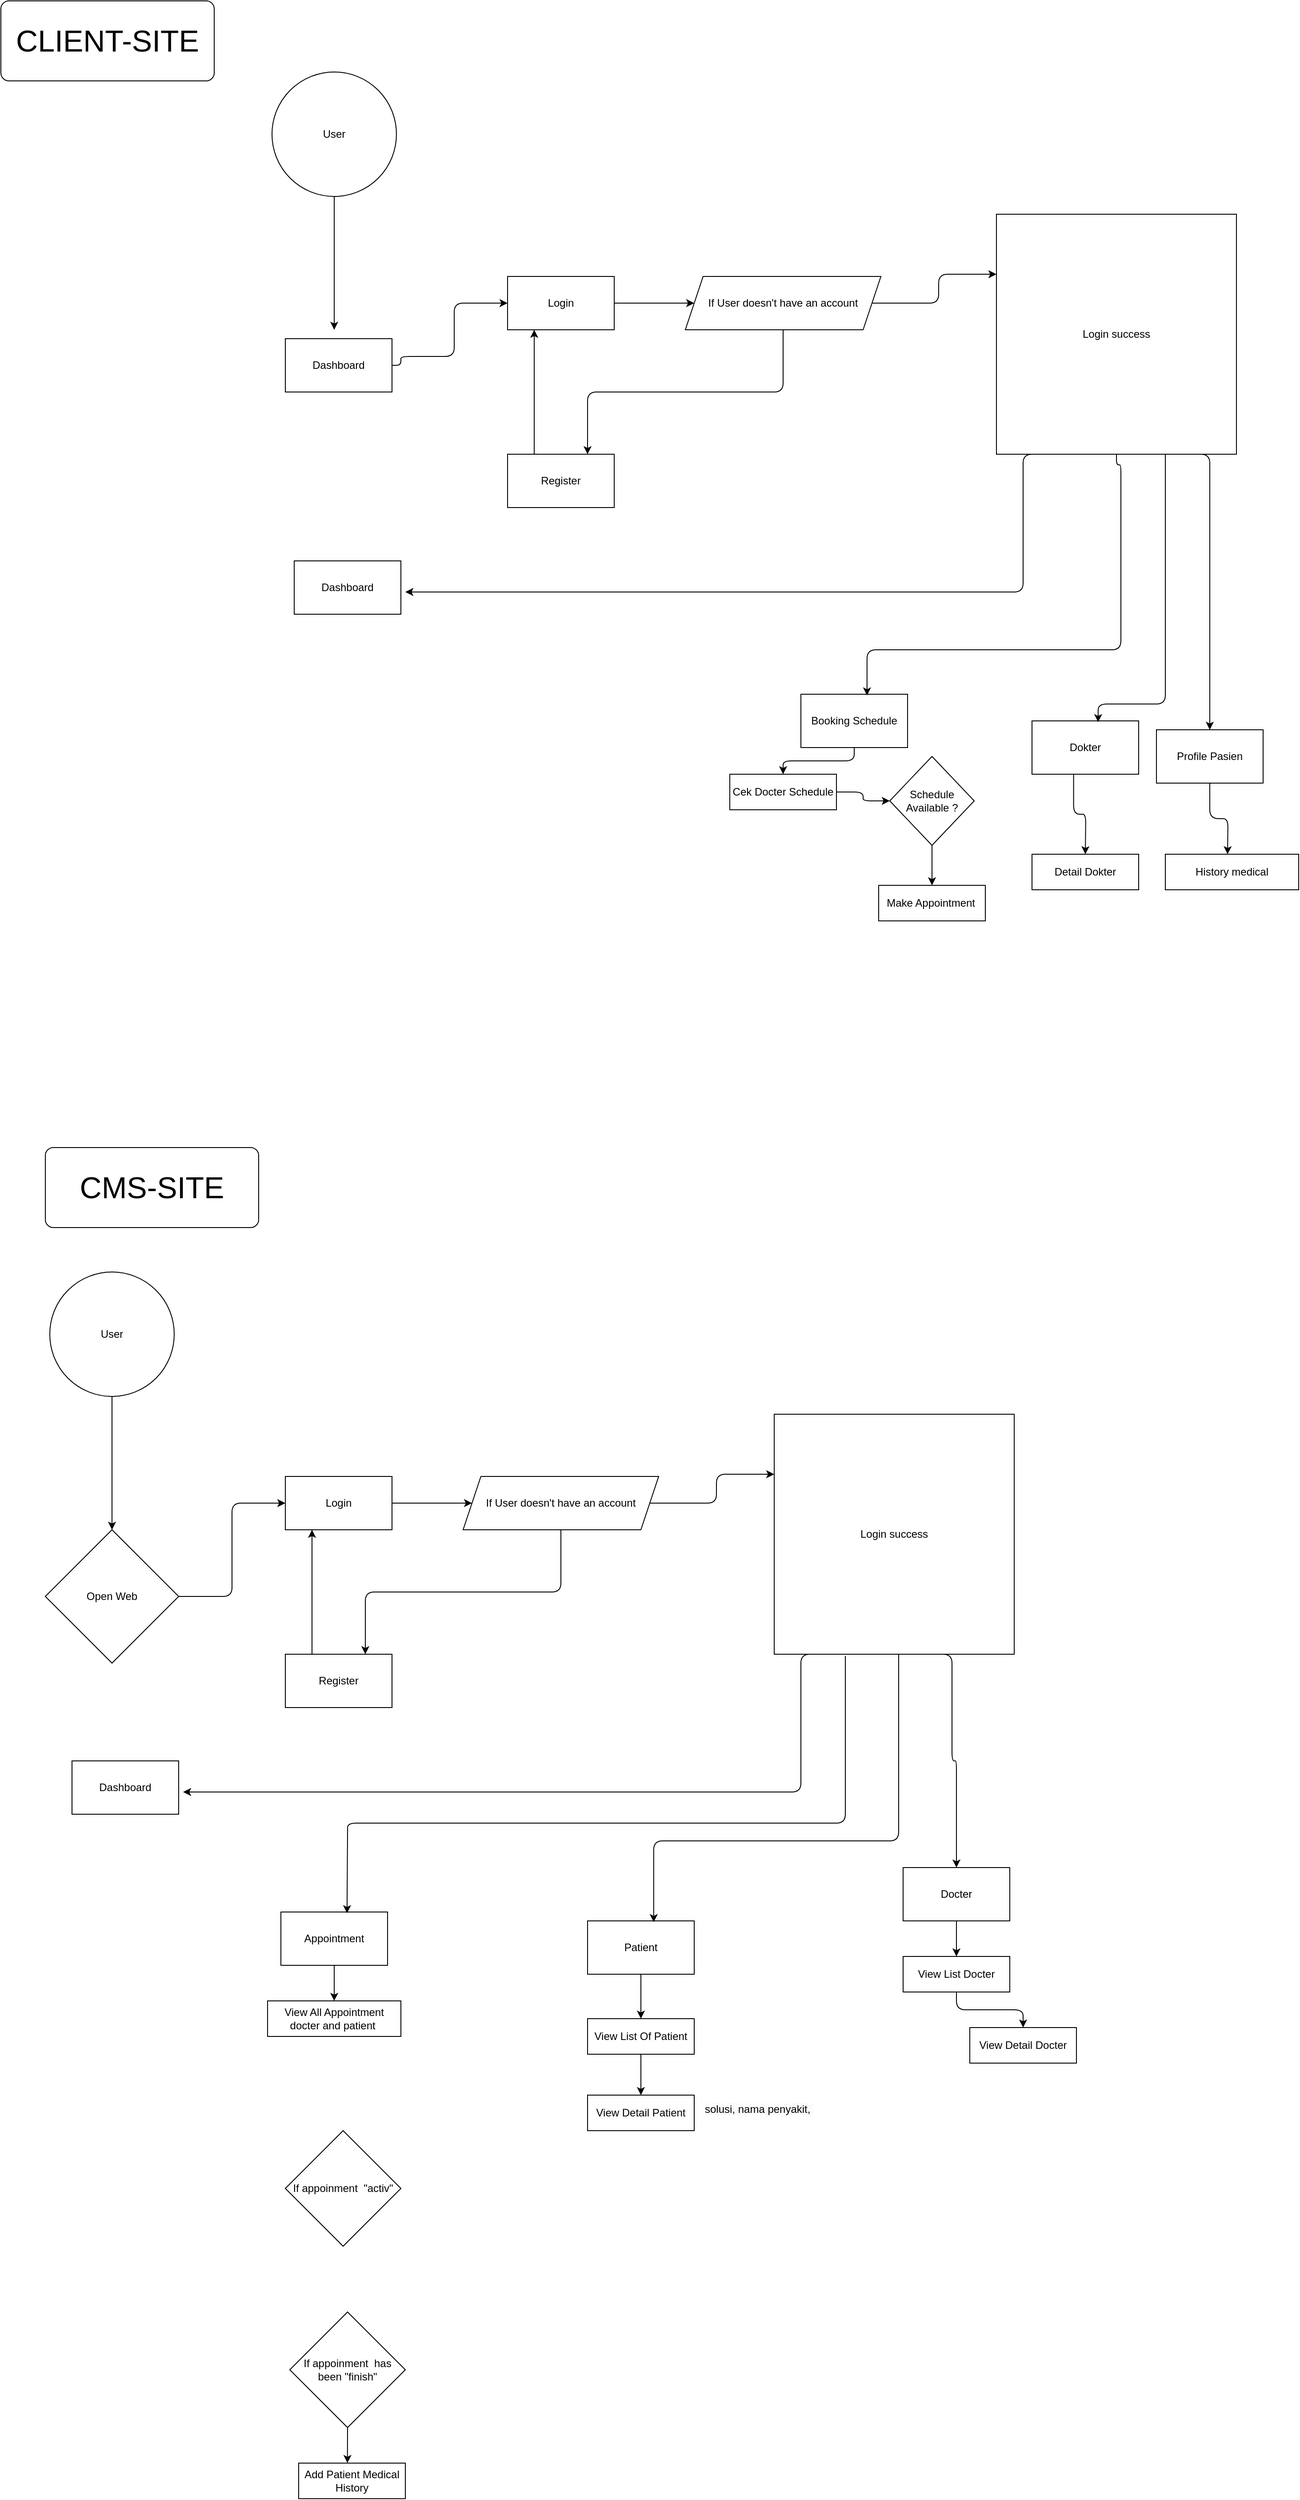 <mxfile>
    <diagram id="qFPO5aQ_F3M6cRcLHpT_" name="Page-1">
        <mxGraphModel dx="1519" dy="473" grid="1" gridSize="10" guides="1" tooltips="1" connect="1" arrows="1" fold="1" page="1" pageScale="1" pageWidth="850" pageHeight="1100" math="0" shadow="0">
            <root>
                <mxCell id="0"/>
                <mxCell id="1" parent="0"/>
                <mxCell id="201" style="edgeStyle=orthogonalEdgeStyle;html=1;exitX=1;exitY=0.5;exitDx=0;exitDy=0;entryX=0;entryY=0.5;entryDx=0;entryDy=0;" parent="1" source="202" target="213" edge="1">
                    <mxGeometry relative="1" as="geometry"/>
                </mxCell>
                <mxCell id="202" value="Login" style="rounded=0;whiteSpace=wrap;html=1;" parent="1" vertex="1">
                    <mxGeometry x="-70" y="410" width="120" height="60" as="geometry"/>
                </mxCell>
                <mxCell id="203" style="edgeStyle=orthogonalEdgeStyle;html=1;exitX=0.25;exitY=0;exitDx=0;exitDy=0;entryX=0.25;entryY=1;entryDx=0;entryDy=0;" parent="1" source="204" target="202" edge="1">
                    <mxGeometry relative="1" as="geometry"/>
                </mxCell>
                <mxCell id="204" value="Register" style="rounded=0;whiteSpace=wrap;html=1;" parent="1" vertex="1">
                    <mxGeometry x="-70" y="610" width="120" height="60" as="geometry"/>
                </mxCell>
                <mxCell id="205" style="edgeStyle=orthogonalEdgeStyle;html=1;exitX=1;exitY=0.5;exitDx=0;exitDy=0;entryX=0;entryY=0.5;entryDx=0;entryDy=0;" parent="1" source="291" target="202" edge="1">
                    <mxGeometry relative="1" as="geometry">
                        <mxPoint x="-190" y="545" as="sourcePoint"/>
                        <Array as="points">
                            <mxPoint x="-190" y="510"/>
                            <mxPoint x="-190" y="500"/>
                            <mxPoint x="-130" y="500"/>
                            <mxPoint x="-130" y="440"/>
                        </Array>
                    </mxGeometry>
                </mxCell>
                <mxCell id="207" style="edgeStyle=orthogonalEdgeStyle;html=1;exitX=0.5;exitY=1;exitDx=0;exitDy=0;entryX=0.5;entryY=0;entryDx=0;entryDy=0;" parent="1" source="216" edge="1">
                    <mxGeometry relative="1" as="geometry">
                        <mxPoint x="-265" y="470" as="targetPoint"/>
                    </mxGeometry>
                </mxCell>
                <mxCell id="208" style="edgeStyle=orthogonalEdgeStyle;html=1;exitX=0.5;exitY=1;exitDx=0;exitDy=0;entryX=1;entryY=0.5;entryDx=0;entryDy=0;" parent="1" source="210" edge="1">
                    <mxGeometry relative="1" as="geometry">
                        <Array as="points">
                            <mxPoint x="510" y="610"/>
                            <mxPoint x="510" y="765"/>
                        </Array>
                        <mxPoint x="-185" y="765" as="targetPoint"/>
                    </mxGeometry>
                </mxCell>
                <mxCell id="209" style="edgeStyle=orthogonalEdgeStyle;html=1;exitX=0.75;exitY=1;exitDx=0;exitDy=0;entryX=0.5;entryY=0;entryDx=0;entryDy=0;" parent="1" source="210" target="215" edge="1">
                    <mxGeometry relative="1" as="geometry">
                        <mxPoint x="693.333" y="850" as="targetPoint"/>
                        <Array as="points">
                            <mxPoint x="720" y="610"/>
                        </Array>
                    </mxGeometry>
                </mxCell>
                <mxCell id="210" value="Login success" style="whiteSpace=wrap;html=1;aspect=fixed;" parent="1" vertex="1">
                    <mxGeometry x="480" y="340" width="270" height="270" as="geometry"/>
                </mxCell>
                <mxCell id="211" style="edgeStyle=orthogonalEdgeStyle;html=1;exitX=1;exitY=0.5;exitDx=0;exitDy=0;entryX=0;entryY=0.25;entryDx=0;entryDy=0;" parent="1" source="213" target="210" edge="1">
                    <mxGeometry relative="1" as="geometry"/>
                </mxCell>
                <mxCell id="212" style="edgeStyle=orthogonalEdgeStyle;html=1;exitX=0.5;exitY=1;exitDx=0;exitDy=0;entryX=0.75;entryY=0;entryDx=0;entryDy=0;" parent="1" source="213" target="204" edge="1">
                    <mxGeometry relative="1" as="geometry"/>
                </mxCell>
                <mxCell id="213" value="If User doesn't have an account" style="shape=parallelogram;perimeter=parallelogramPerimeter;whiteSpace=wrap;html=1;fixedSize=1;" parent="1" vertex="1">
                    <mxGeometry x="130" y="410" width="220" height="60" as="geometry"/>
                </mxCell>
                <mxCell id="214" style="edgeStyle=orthogonalEdgeStyle;html=1;exitX=0.5;exitY=1;exitDx=0;exitDy=0;entryX=0.5;entryY=0;entryDx=0;entryDy=0;entryPerimeter=0;" parent="1" source="215" edge="1">
                    <mxGeometry relative="1" as="geometry">
                        <mxPoint x="740" y="1060" as="targetPoint"/>
                    </mxGeometry>
                </mxCell>
                <mxCell id="215" value="Profile Pasien" style="rounded=0;whiteSpace=wrap;html=1;" parent="1" vertex="1">
                    <mxGeometry x="660" y="920" width="120" height="60" as="geometry"/>
                </mxCell>
                <mxCell id="216" value="User" style="ellipse;whiteSpace=wrap;html=1;aspect=fixed;" parent="1" vertex="1">
                    <mxGeometry x="-335" y="180" width="140" height="140" as="geometry"/>
                </mxCell>
                <mxCell id="218" value="Dokter" style="rounded=0;whiteSpace=wrap;html=1;" parent="1" vertex="1">
                    <mxGeometry x="520" y="910" width="120" height="60" as="geometry"/>
                </mxCell>
                <mxCell id="219" style="edgeStyle=orthogonalEdgeStyle;html=1;entryX=0.62;entryY=0.023;entryDx=0;entryDy=0;entryPerimeter=0;" parent="1" source="210" target="218" edge="1">
                    <mxGeometry relative="1" as="geometry">
                        <mxPoint x="607.5" y="910" as="targetPoint"/>
                        <mxPoint x="560" y="690" as="sourcePoint"/>
                        <Array as="points">
                            <mxPoint x="670" y="891"/>
                            <mxPoint x="594" y="891"/>
                        </Array>
                    </mxGeometry>
                </mxCell>
                <mxCell id="220" style="edgeStyle=orthogonalEdgeStyle;html=1;entryX=0.5;entryY=0;entryDx=0;entryDy=0;entryPerimeter=0;exitX=0.39;exitY=1.008;exitDx=0;exitDy=0;exitPerimeter=0;" parent="1" source="218" edge="1">
                    <mxGeometry relative="1" as="geometry">
                        <mxPoint x="535" y="980" as="sourcePoint"/>
                        <mxPoint x="580" y="1060" as="targetPoint"/>
                    </mxGeometry>
                </mxCell>
                <mxCell id="225" value="&lt;font style=&quot;font-size: 34px;&quot;&gt;CLIENT-SITE&lt;/font&gt;" style="rounded=1;arcSize=10;whiteSpace=wrap;html=1;align=center;" parent="1" vertex="1">
                    <mxGeometry x="-640" y="100" width="240" height="90" as="geometry"/>
                </mxCell>
                <mxCell id="226" value="&lt;font style=&quot;font-size: 34px;&quot;&gt;CMS-SITE&lt;/font&gt;" style="rounded=1;arcSize=10;whiteSpace=wrap;html=1;align=center;" parent="1" vertex="1">
                    <mxGeometry x="-590" y="1390" width="240" height="90" as="geometry"/>
                </mxCell>
                <mxCell id="227" style="edgeStyle=orthogonalEdgeStyle;hachureGap=4;html=1;fontFamily=Architects Daughter;fontSource=https%3A%2F%2Ffonts.googleapis.com%2Fcss%3Ffamily%3DArchitects%2BDaughter;fontSize=16;strokeColor=default;strokeWidth=1;" parent="1" source="228" target="231" edge="1">
                    <mxGeometry relative="1" as="geometry"/>
                </mxCell>
                <mxCell id="228" value="Booking Schedule" style="rounded=0;whiteSpace=wrap;html=1;" parent="1" vertex="1">
                    <mxGeometry x="260" y="880" width="120" height="60" as="geometry"/>
                </mxCell>
                <mxCell id="229" style="edgeStyle=orthogonalEdgeStyle;html=1;entryX=0.62;entryY=0.023;entryDx=0;entryDy=0;entryPerimeter=0;exitX=0.5;exitY=1;exitDx=0;exitDy=0;" parent="1" source="210" target="228" edge="1">
                    <mxGeometry relative="1" as="geometry">
                        <mxPoint x="487.5" y="922" as="targetPoint"/>
                        <mxPoint x="570.0" y="622.0" as="sourcePoint"/>
                        <Array as="points">
                            <mxPoint x="615" y="622"/>
                            <mxPoint x="620" y="622"/>
                            <mxPoint x="620" y="830"/>
                            <mxPoint x="334" y="830"/>
                        </Array>
                    </mxGeometry>
                </mxCell>
                <mxCell id="230" style="edgeStyle=orthogonalEdgeStyle;sketch=0;hachureGap=4;jiggle=2;curveFitting=1;html=1;entryX=0;entryY=0.5;entryDx=0;entryDy=0;strokeColor=default;strokeWidth=1;fontFamily=Architects Daughter;fontSource=https%3A%2F%2Ffonts.googleapis.com%2Fcss%3Ffamily%3DArchitects%2BDaughter;fontSize=16;" parent="1" source="231" target="233" edge="1">
                    <mxGeometry relative="1" as="geometry"/>
                </mxCell>
                <mxCell id="231" value="Cek Docter Schedule" style="rounded=0;whiteSpace=wrap;html=1;" parent="1" vertex="1">
                    <mxGeometry x="180" y="970" width="120" height="40" as="geometry"/>
                </mxCell>
                <mxCell id="232" style="edgeStyle=none;html=1;exitX=0.5;exitY=1;exitDx=0;exitDy=0;entryX=0.5;entryY=0;entryDx=0;entryDy=0;" parent="1" source="233" target="234" edge="1">
                    <mxGeometry relative="1" as="geometry"/>
                </mxCell>
                <mxCell id="233" value="Schedule Available ?" style="rhombus;whiteSpace=wrap;html=1;" parent="1" vertex="1">
                    <mxGeometry x="360" y="950" width="95" height="100" as="geometry"/>
                </mxCell>
                <mxCell id="234" value="Make Appointment&amp;nbsp;" style="rounded=0;whiteSpace=wrap;html=1;" parent="1" vertex="1">
                    <mxGeometry x="347.5" y="1095" width="120" height="40" as="geometry"/>
                </mxCell>
                <mxCell id="238" value="Dashboard" style="rounded=0;whiteSpace=wrap;html=1;" parent="1" vertex="1">
                    <mxGeometry x="-310" y="730" width="120" height="60" as="geometry"/>
                </mxCell>
                <mxCell id="239" style="edgeStyle=orthogonalEdgeStyle;html=1;exitX=1;exitY=0.5;exitDx=0;exitDy=0;entryX=0;entryY=0.5;entryDx=0;entryDy=0;" parent="1" source="240" target="251" edge="1">
                    <mxGeometry relative="1" as="geometry"/>
                </mxCell>
                <mxCell id="240" value="Login" style="rounded=0;whiteSpace=wrap;html=1;" parent="1" vertex="1">
                    <mxGeometry x="-320" y="1760" width="120" height="60" as="geometry"/>
                </mxCell>
                <mxCell id="241" style="edgeStyle=orthogonalEdgeStyle;html=1;exitX=0.25;exitY=0;exitDx=0;exitDy=0;entryX=0.25;entryY=1;entryDx=0;entryDy=0;" parent="1" source="242" target="240" edge="1">
                    <mxGeometry relative="1" as="geometry"/>
                </mxCell>
                <mxCell id="242" value="Register" style="rounded=0;whiteSpace=wrap;html=1;" parent="1" vertex="1">
                    <mxGeometry x="-320" y="1960" width="120" height="60" as="geometry"/>
                </mxCell>
                <mxCell id="243" style="edgeStyle=orthogonalEdgeStyle;html=1;exitX=1;exitY=0.5;exitDx=0;exitDy=0;entryX=0;entryY=0.5;entryDx=0;entryDy=0;" parent="1" source="244" target="240" edge="1">
                    <mxGeometry relative="1" as="geometry"/>
                </mxCell>
                <mxCell id="244" value="Open Web" style="rhombus;whiteSpace=wrap;html=1;" parent="1" vertex="1">
                    <mxGeometry x="-590" y="1820" width="150" height="150" as="geometry"/>
                </mxCell>
                <mxCell id="245" style="edgeStyle=orthogonalEdgeStyle;html=1;exitX=0.5;exitY=1;exitDx=0;exitDy=0;entryX=0.5;entryY=0;entryDx=0;entryDy=0;" parent="1" source="252" target="244" edge="1">
                    <mxGeometry relative="1" as="geometry"/>
                </mxCell>
                <mxCell id="246" style="edgeStyle=orthogonalEdgeStyle;html=1;exitX=0.5;exitY=1;exitDx=0;exitDy=0;entryX=1;entryY=0.5;entryDx=0;entryDy=0;" parent="1" source="248" edge="1">
                    <mxGeometry relative="1" as="geometry">
                        <Array as="points">
                            <mxPoint x="260" y="1960"/>
                            <mxPoint x="260" y="2115"/>
                        </Array>
                        <mxPoint x="-435" y="2115" as="targetPoint"/>
                    </mxGeometry>
                </mxCell>
                <mxCell id="247" style="edgeStyle=orthogonalEdgeStyle;sketch=0;hachureGap=4;jiggle=2;curveFitting=1;html=1;exitX=0.5;exitY=1;exitDx=0;exitDy=0;entryX=0.5;entryY=0;entryDx=0;entryDy=0;strokeColor=default;strokeWidth=1;fontFamily=Architects Daughter;fontSource=https%3A%2F%2Ffonts.googleapis.com%2Fcss%3Ffamily%3DArchitects%2BDaughter;fontSize=10;" parent="1" source="248" target="258" edge="1">
                    <mxGeometry relative="1" as="geometry">
                        <Array as="points">
                            <mxPoint x="430" y="1960"/>
                            <mxPoint x="430" y="2080"/>
                            <mxPoint x="435" y="2080"/>
                        </Array>
                    </mxGeometry>
                </mxCell>
                <mxCell id="248" value="Login success" style="whiteSpace=wrap;html=1;aspect=fixed;" parent="1" vertex="1">
                    <mxGeometry x="230" y="1690" width="270" height="270" as="geometry"/>
                </mxCell>
                <mxCell id="249" style="edgeStyle=orthogonalEdgeStyle;html=1;exitX=1;exitY=0.5;exitDx=0;exitDy=0;entryX=0;entryY=0.25;entryDx=0;entryDy=0;" parent="1" source="251" target="248" edge="1">
                    <mxGeometry relative="1" as="geometry"/>
                </mxCell>
                <mxCell id="250" style="edgeStyle=orthogonalEdgeStyle;html=1;exitX=0.5;exitY=1;exitDx=0;exitDy=0;entryX=0.75;entryY=0;entryDx=0;entryDy=0;" parent="1" source="251" target="242" edge="1">
                    <mxGeometry relative="1" as="geometry"/>
                </mxCell>
                <mxCell id="251" value="If User doesn't have an account" style="shape=parallelogram;perimeter=parallelogramPerimeter;whiteSpace=wrap;html=1;fixedSize=1;" parent="1" vertex="1">
                    <mxGeometry x="-120" y="1760" width="220" height="60" as="geometry"/>
                </mxCell>
                <mxCell id="252" value="User" style="ellipse;whiteSpace=wrap;html=1;aspect=fixed;" parent="1" vertex="1">
                    <mxGeometry x="-585" y="1530" width="140" height="140" as="geometry"/>
                </mxCell>
                <mxCell id="271" style="edgeStyle=none;hachureGap=4;html=1;entryX=0.5;entryY=0;entryDx=0;entryDy=0;fontFamily=Architects Daughter;fontSource=https%3A%2F%2Ffonts.googleapis.com%2Fcss%3Ffamily%3DArchitects%2BDaughter;fontSize=16;" parent="1" source="254" target="260" edge="1">
                    <mxGeometry relative="1" as="geometry"/>
                </mxCell>
                <mxCell id="254" value="Appointment" style="rounded=0;whiteSpace=wrap;html=1;" parent="1" vertex="1">
                    <mxGeometry x="-325" y="2250" width="120" height="60" as="geometry"/>
                </mxCell>
                <mxCell id="255" style="edgeStyle=orthogonalEdgeStyle;html=1;entryX=0.62;entryY=0.023;entryDx=0;entryDy=0;entryPerimeter=0;" parent="1" target="254" edge="1">
                    <mxGeometry relative="1" as="geometry">
                        <mxPoint x="227.5" y="2262" as="targetPoint"/>
                        <mxPoint x="310" y="1962" as="sourcePoint"/>
                        <Array as="points">
                            <mxPoint x="310" y="2150"/>
                            <mxPoint x="-250" y="2150"/>
                            <mxPoint x="-250" y="2160"/>
                        </Array>
                    </mxGeometry>
                </mxCell>
                <mxCell id="282" style="edgeStyle=orthogonalEdgeStyle;sketch=0;hachureGap=4;jiggle=2;curveFitting=1;html=1;exitX=0.5;exitY=1;exitDx=0;exitDy=0;fontFamily=Architects Daughter;fontSource=https%3A%2F%2Ffonts.googleapis.com%2Fcss%3Ffamily%3DArchitects%2BDaughter;fontSize=16;" parent="1" source="258" target="269" edge="1">
                    <mxGeometry relative="1" as="geometry"/>
                </mxCell>
                <mxCell id="258" value="Docter" style="rounded=0;whiteSpace=wrap;html=1;" parent="1" vertex="1">
                    <mxGeometry x="375" y="2200" width="120" height="60" as="geometry"/>
                </mxCell>
                <mxCell id="260" value="View All Appointment docter and patient&amp;nbsp;" style="rounded=0;whiteSpace=wrap;html=1;" parent="1" vertex="1">
                    <mxGeometry x="-340" y="2350" width="150" height="40" as="geometry"/>
                </mxCell>
                <mxCell id="263" value="Dashboard" style="rounded=0;whiteSpace=wrap;html=1;" parent="1" vertex="1">
                    <mxGeometry x="-560" y="2080" width="120" height="60" as="geometry"/>
                </mxCell>
                <mxCell id="264" style="sketch=0;hachureGap=4;jiggle=2;curveFitting=1;html=1;strokeColor=default;strokeWidth=1;fontFamily=Architects Daughter;fontSource=https%3A%2F%2Ffonts.googleapis.com%2Fcss%3Ffamily%3DArchitects%2BDaughter;fontSize=10;" parent="1" source="265" edge="1">
                    <mxGeometry relative="1" as="geometry">
                        <mxPoint x="80" y="2370" as="targetPoint"/>
                        <Array as="points">
                            <mxPoint x="80" y="2360"/>
                        </Array>
                    </mxGeometry>
                </mxCell>
                <mxCell id="265" value="Patient" style="rounded=0;whiteSpace=wrap;html=1;" parent="1" vertex="1">
                    <mxGeometry x="20" y="2260" width="120" height="60" as="geometry"/>
                </mxCell>
                <mxCell id="266" style="edgeStyle=orthogonalEdgeStyle;html=1;entryX=0.62;entryY=0.023;entryDx=0;entryDy=0;entryPerimeter=0;" parent="1" source="248" target="265" edge="1">
                    <mxGeometry relative="1" as="geometry">
                        <mxPoint x="467.5" y="2300" as="targetPoint"/>
                        <mxPoint x="380" y="1980" as="sourcePoint"/>
                        <Array as="points">
                            <mxPoint x="370" y="2170"/>
                            <mxPoint x="94" y="2170"/>
                        </Array>
                    </mxGeometry>
                </mxCell>
                <mxCell id="268" value="View Detail Patient" style="rounded=0;whiteSpace=wrap;html=1;" parent="1" vertex="1">
                    <mxGeometry x="20" y="2456" width="120" height="40" as="geometry"/>
                </mxCell>
                <mxCell id="279" style="edgeStyle=orthogonalEdgeStyle;sketch=0;hachureGap=4;jiggle=2;curveFitting=1;html=1;entryX=0.5;entryY=0;entryDx=0;entryDy=0;fontFamily=Architects Daughter;fontSource=https%3A%2F%2Ffonts.googleapis.com%2Fcss%3Ffamily%3DArchitects%2BDaughter;fontSize=16;" parent="1" source="269" target="278" edge="1">
                    <mxGeometry relative="1" as="geometry"/>
                </mxCell>
                <mxCell id="269" value="View List Docter" style="rounded=0;whiteSpace=wrap;html=1;" parent="1" vertex="1">
                    <mxGeometry x="375" y="2300" width="120" height="40" as="geometry"/>
                </mxCell>
                <mxCell id="290" style="edgeStyle=none;hachureGap=4;html=1;exitX=0.5;exitY=1;exitDx=0;exitDy=0;entryX=0.457;entryY=-0.003;entryDx=0;entryDy=0;entryPerimeter=0;fontFamily=Architects Daughter;fontSource=https%3A%2F%2Ffonts.googleapis.com%2Fcss%3Ffamily%3DArchitects%2BDaughter;fontSize=16;" edge="1" parent="1" source="272" target="284">
                    <mxGeometry relative="1" as="geometry"/>
                </mxCell>
                <mxCell id="272" value="If appoinment&amp;nbsp; has been &quot;finish&quot;" style="rhombus;whiteSpace=wrap;html=1;" parent="1" vertex="1">
                    <mxGeometry x="-315" y="2700" width="130" height="130" as="geometry"/>
                </mxCell>
                <mxCell id="277" style="edgeStyle=orthogonalEdgeStyle;sketch=0;hachureGap=4;jiggle=2;curveFitting=1;html=1;entryX=0.5;entryY=0;entryDx=0;entryDy=0;fontFamily=Architects Daughter;fontSource=https%3A%2F%2Ffonts.googleapis.com%2Fcss%3Ffamily%3DArchitects%2BDaughter;fontSize=16;" parent="1" source="276" target="268" edge="1">
                    <mxGeometry relative="1" as="geometry"/>
                </mxCell>
                <mxCell id="276" value="View List Of Patient" style="rounded=0;whiteSpace=wrap;html=1;" parent="1" vertex="1">
                    <mxGeometry x="20" y="2370" width="120" height="40" as="geometry"/>
                </mxCell>
                <mxCell id="278" value="View Detail Docter" style="rounded=0;whiteSpace=wrap;html=1;" parent="1" vertex="1">
                    <mxGeometry x="450" y="2380" width="120" height="40" as="geometry"/>
                </mxCell>
                <mxCell id="283" value="History medical" style="rounded=0;whiteSpace=wrap;html=1;" vertex="1" parent="1">
                    <mxGeometry x="670" y="1060" width="150" height="40" as="geometry"/>
                </mxCell>
                <mxCell id="284" value="Add Patient Medical History" style="rounded=0;whiteSpace=wrap;html=1;" vertex="1" parent="1">
                    <mxGeometry x="-305" y="2870" width="120" height="40" as="geometry"/>
                </mxCell>
                <mxCell id="285" value="&lt;span style=&quot;color: rgb(0, 0, 0); font-family: Helvetica; font-size: 12px; font-style: normal; font-variant-ligatures: normal; font-variant-caps: normal; font-weight: 400; letter-spacing: normal; orphans: 2; text-align: center; text-indent: 0px; text-transform: none; widows: 2; word-spacing: 0px; -webkit-text-stroke-width: 0px; background-color: rgb(251, 251, 251); text-decoration-thickness: initial; text-decoration-style: initial; text-decoration-color: initial; float: none; display: inline !important;&quot;&gt;solusi, nama penyakit,&amp;nbsp;&lt;/span&gt;" style="text;whiteSpace=wrap;html=1;fontSize=20;fontFamily=Architects Daughter;" vertex="1" parent="1">
                    <mxGeometry x="150" y="2451" width="130" height="50" as="geometry"/>
                </mxCell>
                <mxCell id="286" value="If appoinment&amp;nbsp; &quot;activ&quot;" style="rhombus;whiteSpace=wrap;html=1;" vertex="1" parent="1">
                    <mxGeometry x="-320" y="2496" width="130" height="130" as="geometry"/>
                </mxCell>
                <mxCell id="291" value="Dashboard" style="rounded=0;whiteSpace=wrap;html=1;" vertex="1" parent="1">
                    <mxGeometry x="-320" y="480" width="120" height="60" as="geometry"/>
                </mxCell>
                <mxCell id="292" value="Detail Dokter" style="rounded=0;whiteSpace=wrap;html=1;" vertex="1" parent="1">
                    <mxGeometry x="520" y="1060" width="120" height="40" as="geometry"/>
                </mxCell>
            </root>
        </mxGraphModel>
    </diagram>
</mxfile>